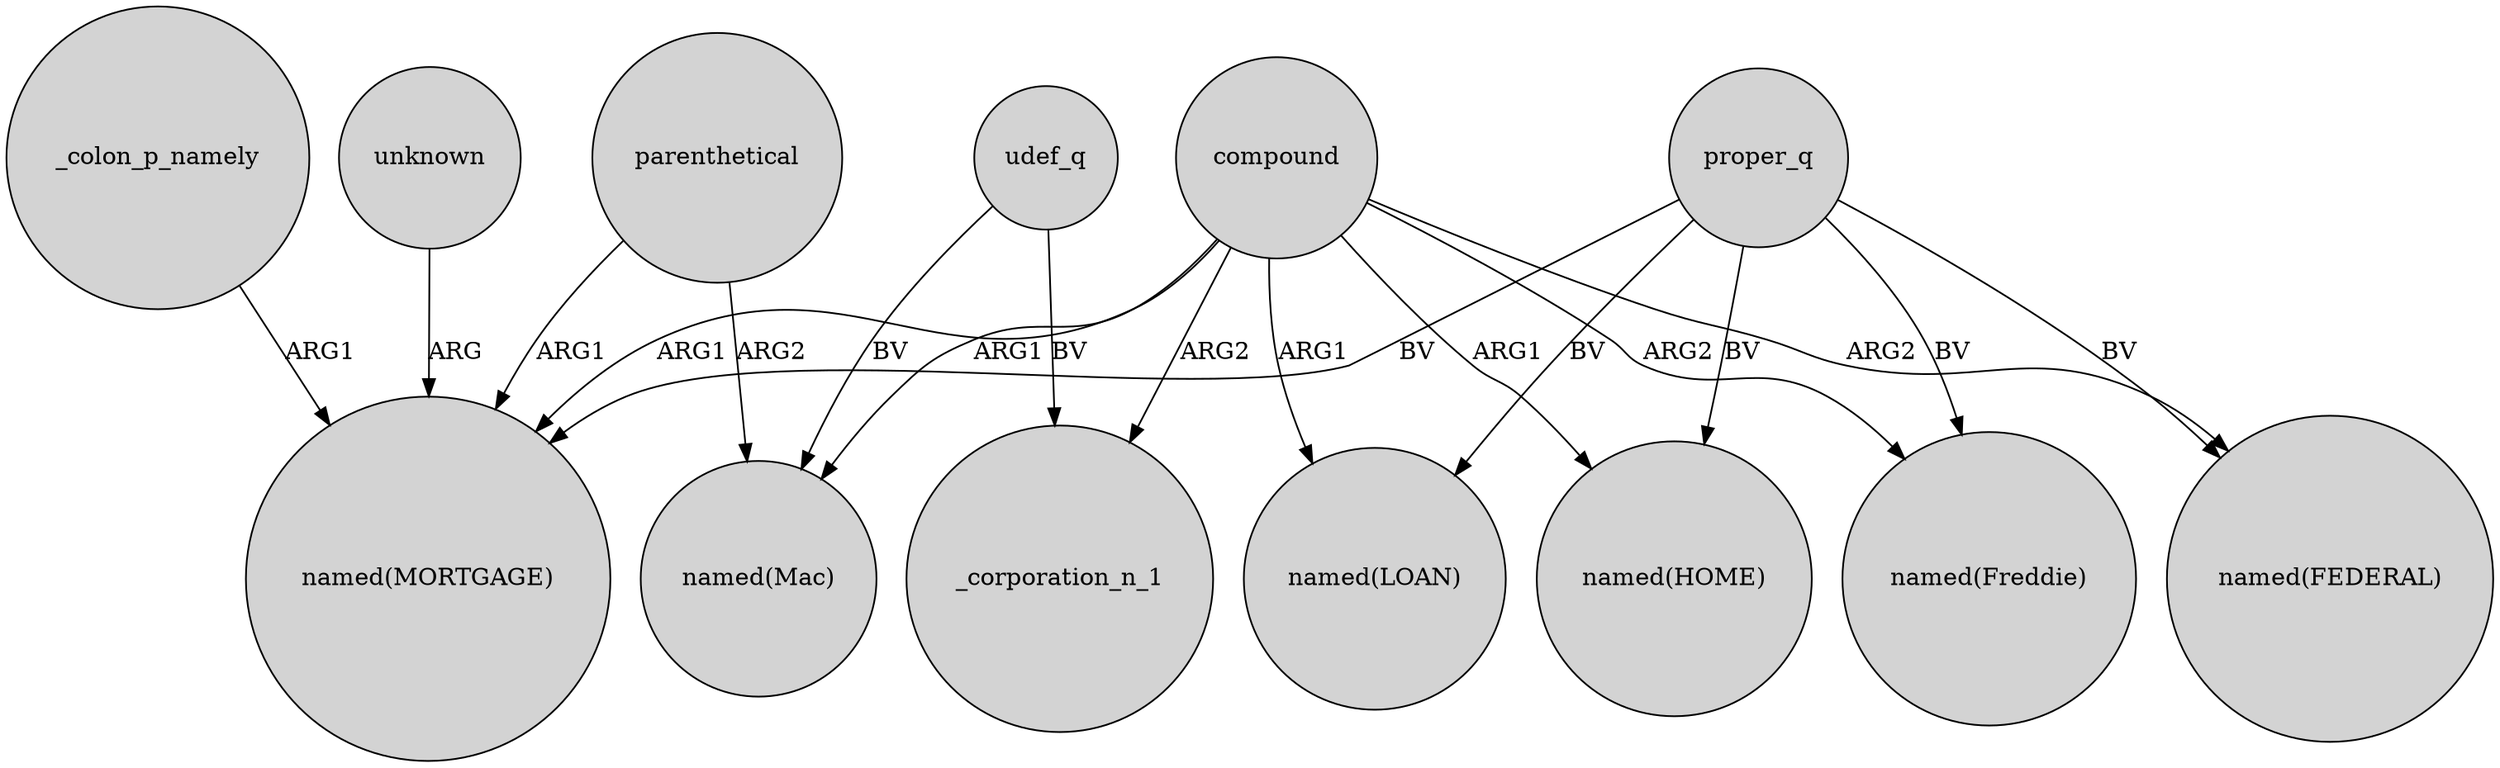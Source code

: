 digraph {
	node [shape=circle style=filled]
	parenthetical -> "named(MORTGAGE)" [label=ARG1]
	proper_q -> "named(LOAN)" [label=BV]
	_colon_p_namely -> "named(MORTGAGE)" [label=ARG1]
	udef_q -> "named(Mac)" [label=BV]
	compound -> "named(Mac)" [label=ARG1]
	proper_q -> "named(HOME)" [label=BV]
	compound -> "named(LOAN)" [label=ARG1]
	compound -> "named(HOME)" [label=ARG1]
	compound -> _corporation_n_1 [label=ARG2]
	proper_q -> "named(Freddie)" [label=BV]
	proper_q -> "named(FEDERAL)" [label=BV]
	parenthetical -> "named(Mac)" [label=ARG2]
	compound -> "named(FEDERAL)" [label=ARG2]
	unknown -> "named(MORTGAGE)" [label=ARG]
	compound -> "named(MORTGAGE)" [label=ARG1]
	proper_q -> "named(MORTGAGE)" [label=BV]
	compound -> "named(Freddie)" [label=ARG2]
	udef_q -> _corporation_n_1 [label=BV]
}
